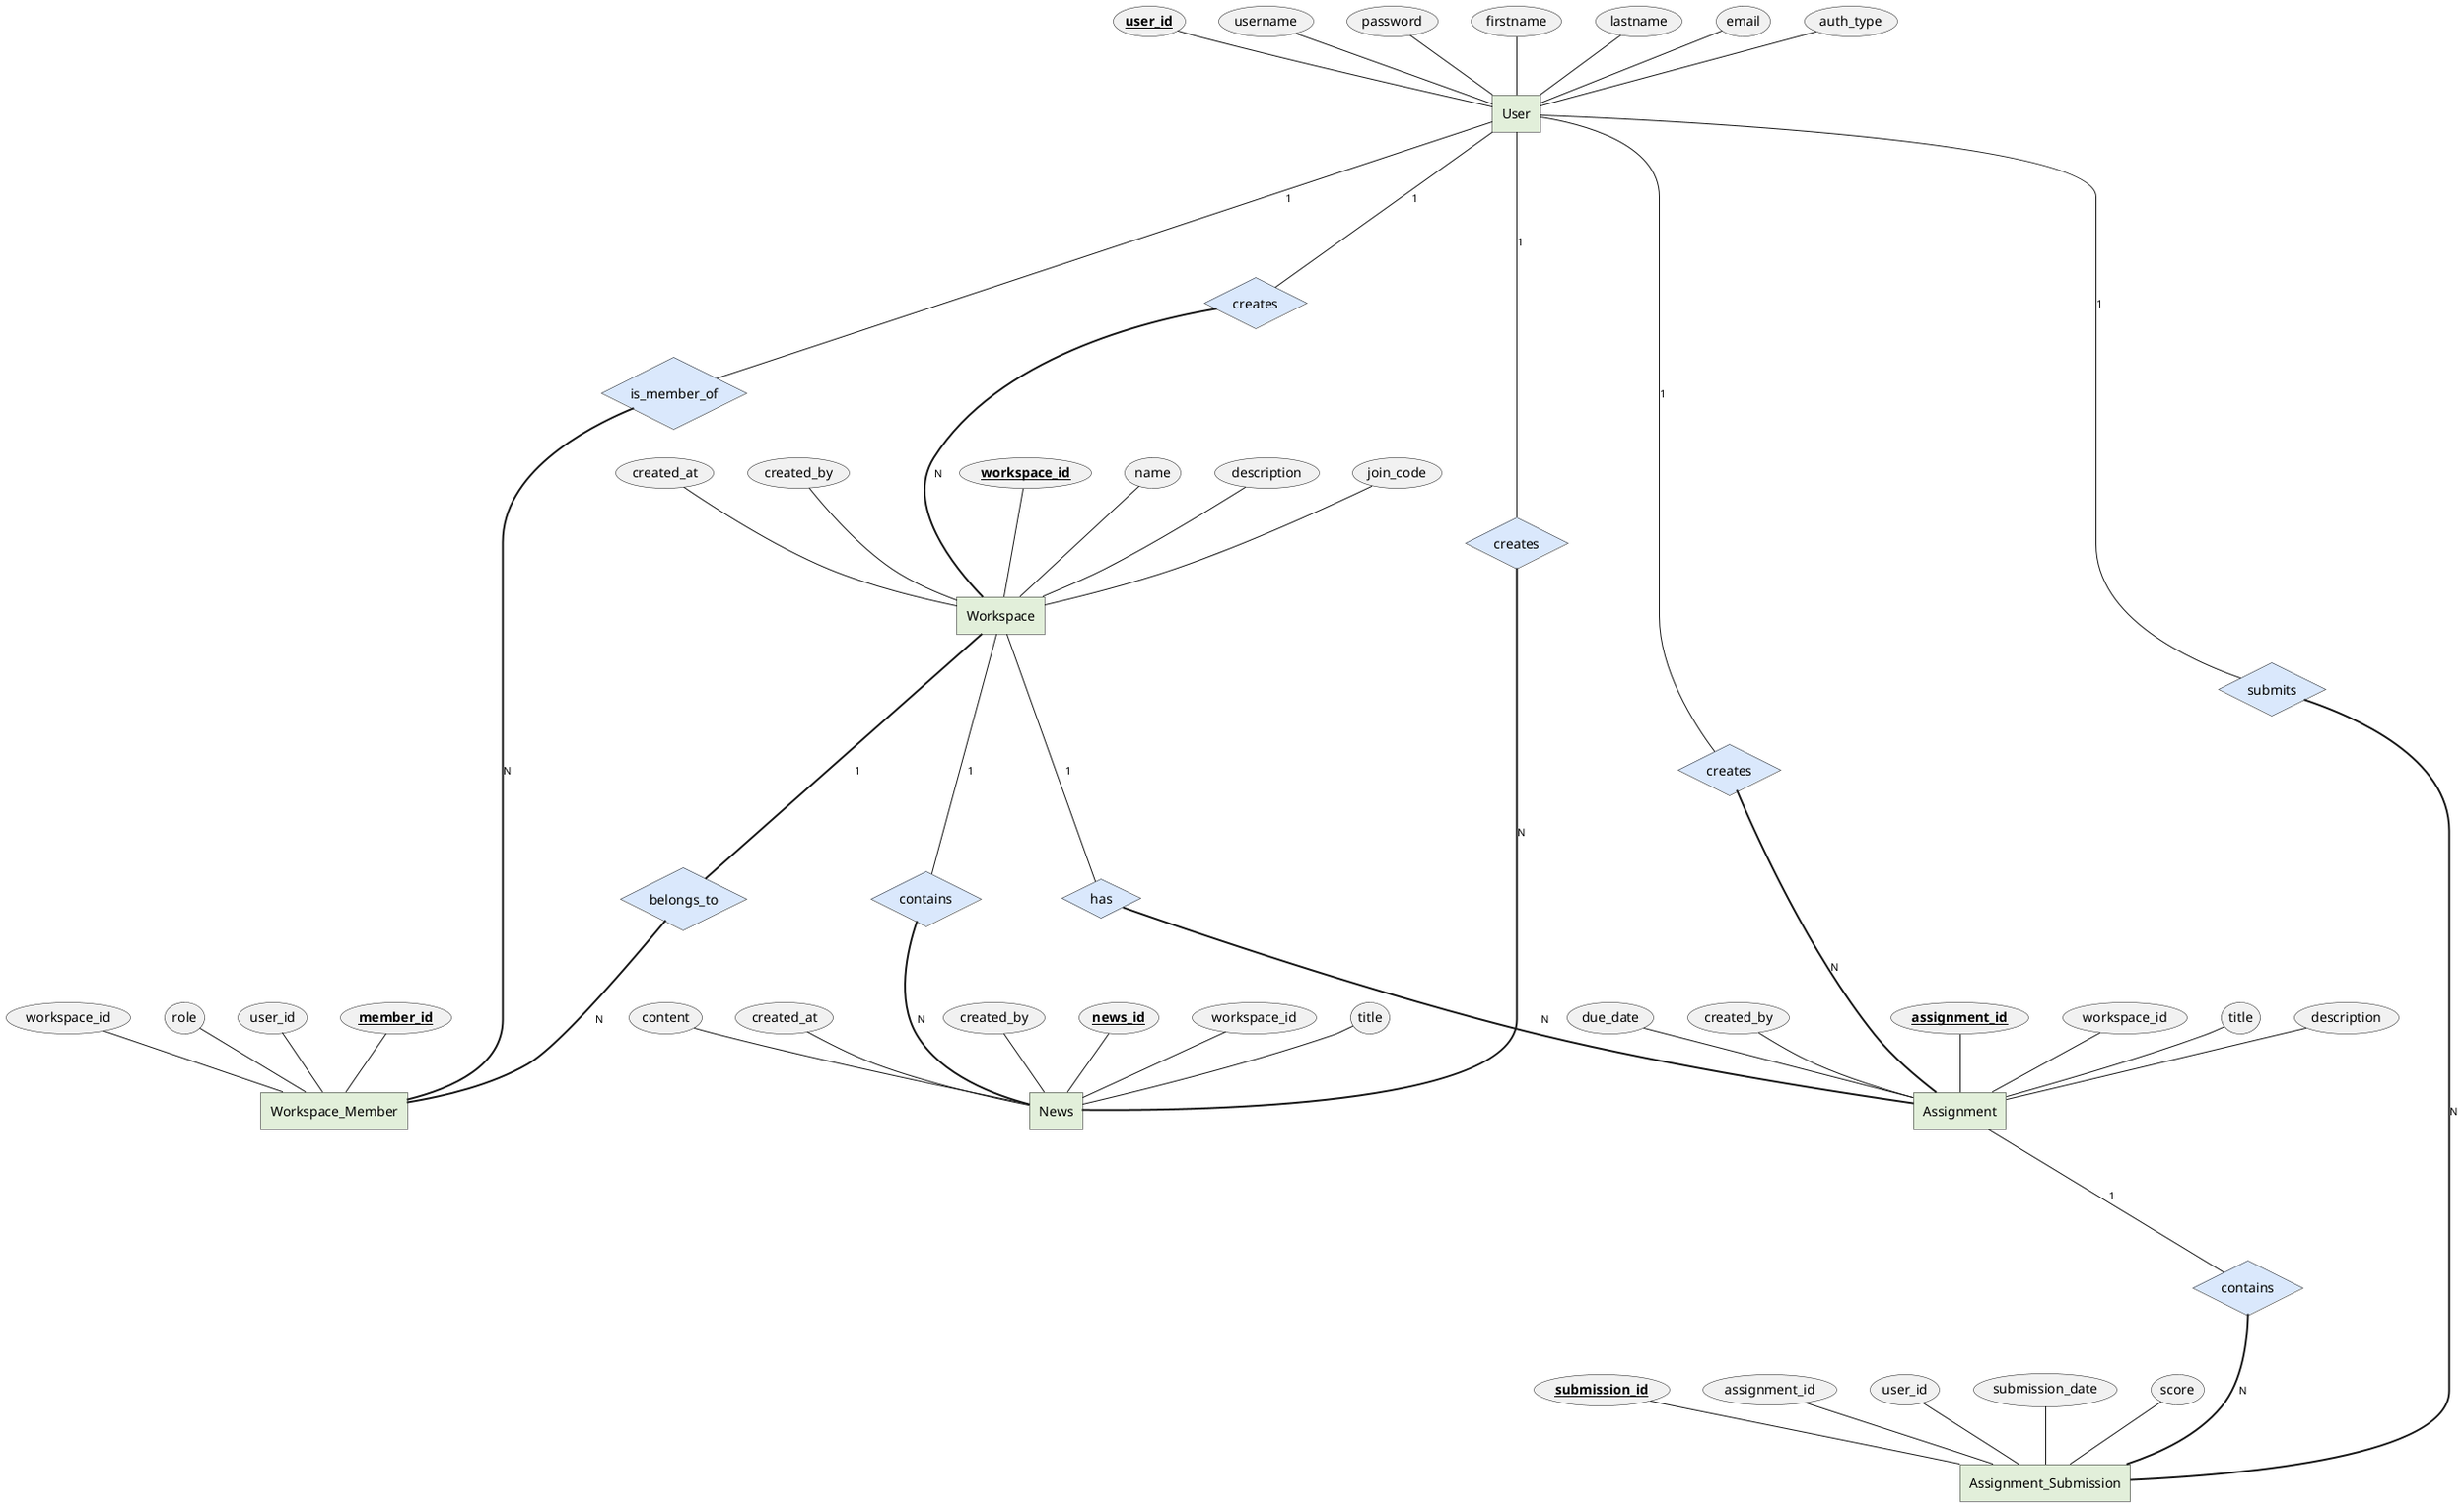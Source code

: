 @startchen classroom_system

<style>
.entity {
  BackGroundColor #E2EFDA
  FontColor black
}
.relationship {
  BackGroundColor #DAE8FC
  FontColor black
}
.key {
  FontStyle bold
  TextDecoration underline
}
</style>

entity "User" as USER <<entity>> {
  "user_id" as UserID <<key>>
  username
  password
  firstname
  lastname
  email
  auth_type
}

entity "Workspace" as WORKSPACE <<entity>> {
  "workspace_id" as WorkspaceID <<key>>
  name
  description
  join_code
  created_at
  "created_by" as CreatedByFK <<foreign key to User>>
}

entity "Workspace_Member" as WORKSPACE_MEMBER <<entity>> {
  "member_id" as MemberID <<key>>
  "user_id" as UserIDFK <<foreign key to User>>
  "workspace_id" as WorkspaceIDFK <<foreign key to Workspace>>
  role
}

entity "News" as NEWS <<entity>> {
  "news_id" as NewsID <<key>>
  "workspace_id" as WorkspaceIDFK <<foreign key to Workspace>>
  title
  content
  created_at
  "created_by" as CreatedByFK <<foreign key to User>>
}

entity "Assignment" as ASSIGNMENT <<entity>> {
  "assignment_id" as AssignmentID <<key>>
  "workspace_id" as WorkspaceIDFK <<foreign key to Workspace>>
  title
  description
  due_date
  "created_by" as CreatedByFK <<foreign key to User>>
}

entity "Assignment_Submission" as ASSIGNMENT_SUBMISSION <<entity>> {
  "submission_id" as SubmissionID <<key>>
  "assignment_id" as AssignmentIDFK <<foreign key to Assignment>>
  "user_id" as UserIDFK <<foreign key to User>>
  submission_date
  score
}


relationship "is_member_of" as IS_MEMBER <<relationship>> {
}
USER -1- IS_MEMBER
IS_MEMBER =N= WORKSPACE_MEMBER

relationship "belongs_to" as BELONGS_TO <<relationship>> {
}
WORKSPACE =1= BELONGS_TO
BELONGS_TO =N= WORKSPACE_MEMBER

relationship "contains" as CONTAINS_NEWS <<relationship>> {
}
WORKSPACE -1- CONTAINS_NEWS
CONTAINS_NEWS =N= NEWS

relationship "has" as HAS_ASSIGNMENT <<relationship>> {
}
WORKSPACE -1- HAS_ASSIGNMENT
HAS_ASSIGNMENT =N= ASSIGNMENT

relationship "submits" as SUBMITS <<relationship>> {
}
USER -1- SUBMITS
SUBMITS =N= ASSIGNMENT_SUBMISSION

relationship "contains" as CONTAINS_SUBMISSION <<relationship>> {
}
ASSIGNMENT -1- CONTAINS_SUBMISSION
CONTAINS_SUBMISSION =N= ASSIGNMENT_SUBMISSION


relationship "creates" as CREATES <<relationship>> {
}
USER -1- CREATES
CREATES =N= WORKSPACE

relationship "creates" as CREATES_NEWS <<relationship>> {
}
USER -1- CREATES_NEWS
CREATES_NEWS =N= NEWS

relationship "creates" as CREATES_ASSIGNMENT <<relationship>> {
}
USER -1- CREATES_ASSIGNMENT
CREATES_ASSIGNMENT =N= ASSIGNMENT

@endchen
